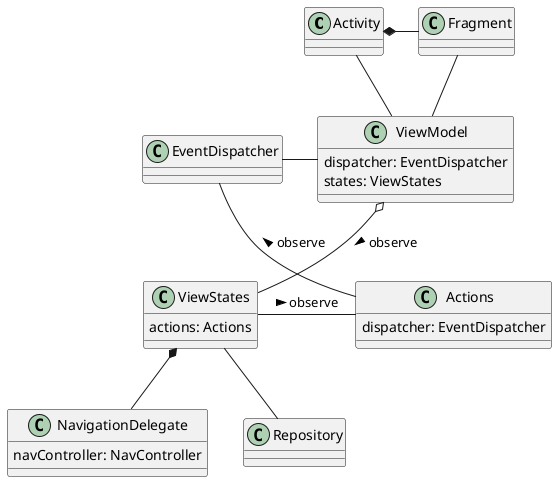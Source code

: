 @startuml

class Activity
class Fragment
class ViewModel {
  dispatcher: EventDispatcher
  states: ViewStates
}

class EventDispatcher 
class Actions {
  dispatcher: EventDispatcher
}
class ViewStates {
  actions: Actions
}
class NavigationDelegate {
  navController: NavController
}

Activity *- Fragment
Activity -- ViewModel
Fragment -- ViewModel

EventDispatcher - ViewModel
EventDispatcher -- Actions : < observe

ViewModel o-- ViewStates : > observe

ViewStates - Actions : > observe
ViewStates *-- NavigationDelegate
ViewStates -- Repository
@enduml
